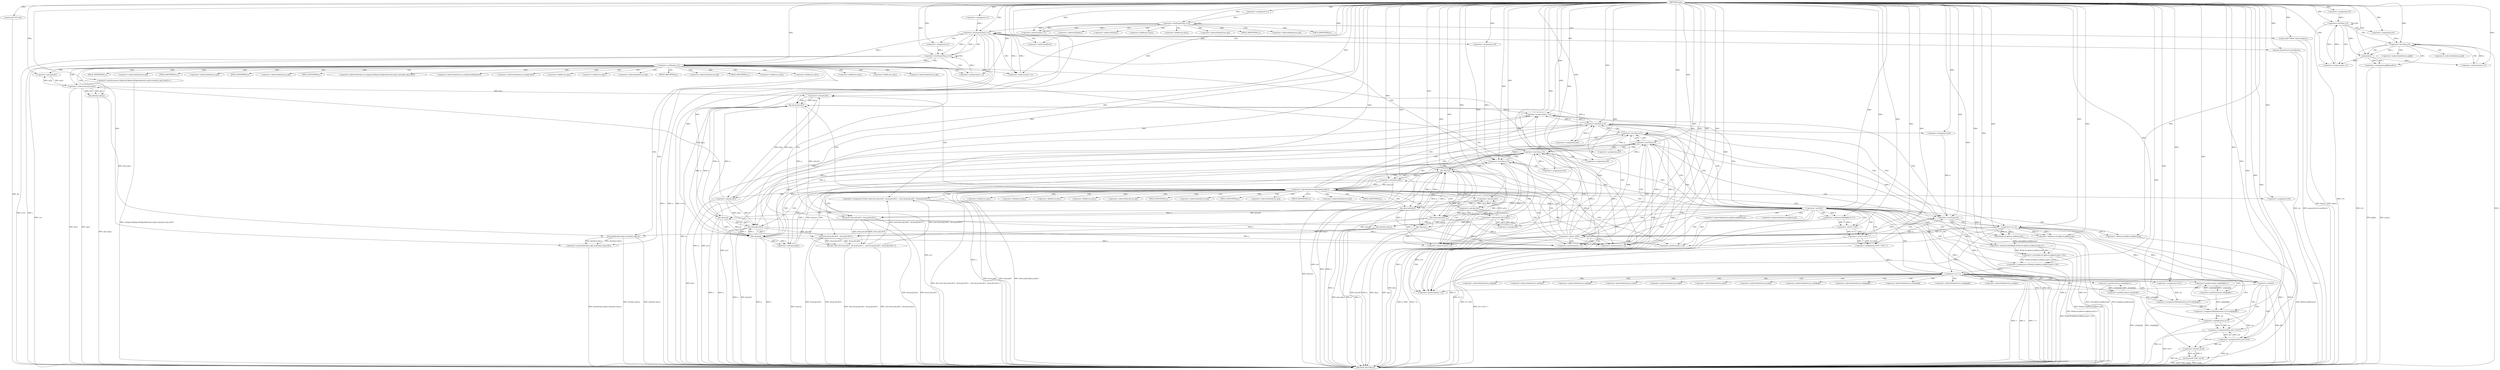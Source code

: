 digraph "main" {  
"1000165" [label = "(METHOD,main)" ]
"1000527" [label = "(METHOD_RETURN,int)" ]
"1000167" [label = "(scanf,scanf(\"%d\",&n))" ]
"1000522" [label = "(printf,printf(\"%lld\",ans/6))" ]
"1000173" [label = "(<operator>.assignment,i=0)" ]
"1000176" [label = "(<operator>.lessThan,i<4)" ]
"1000179" [label = "(<operator>.preIncrement,++i)" ]
"1000202" [label = "(<operator>.assignment,i=1)" ]
"1000205" [label = "(<operator>.lessEqualsThan,i<=n)" ]
"1000208" [label = "(<operator>.preIncrement,++i)" ]
"1000210" [label = "(scanf,scanf(\"%d%d\",&a[i].x,&a[i].y))" ]
"1000226" [label = "(<operator>.assignment,i=1)" ]
"1000229" [label = "(<operator>.lessEqualsThan,i<=n)" ]
"1000232" [label = "(<operator>.preIncrement,++i)" ]
"1000183" [label = "(<operator>.assignment,j=0)" ]
"1000186" [label = "(<operator>.lessThan,j<4)" ]
"1000189" [label = "(<operator>.preIncrement,++j)" ]
"1000191" [label = "(<operator>.assignment,g[i][j]=gcd(i,j))" ]
"1000235" [label = "(memset,memset(cnt,0,sizeof(cnt)))" ]
"1000524" [label = "(<operator>.division,ans/6)" ]
"1000242" [label = "(<operator>.assignment,j=1)" ]
"1000245" [label = "(<operator>.lessEqualsThan,j<=n)" ]
"1000248" [label = "(<operator>.preIncrement,++j)" ]
"1000302" [label = "(<operator>.assignment,x=0)" ]
"1000305" [label = "(<operator>.lessThan,x<4)" ]
"1000308" [label = "(<operator>.preIncrement,++x)" ]
"1000197" [label = "(gcd,gcd(i,j))" ]
"1000238" [label = "(<operator>.sizeOf,sizeof(cnt))" ]
"1000251" [label = "(<operator>.notEquals,i!=j)" ]
"1000254" [label = "(<operator>.postIncrement,cnt[a[j].x&3][a[j].y&3][gcd(abs(a[i].x-a[j].x),abs(a[i].y-a[j].y))&3]++)" ]
"1000312" [label = "(<operator>.assignment,y=0)" ]
"1000315" [label = "(<operator>.lessThan,y<4)" ]
"1000318" [label = "(<operator>.preIncrement,++y)" ]
"1000322" [label = "(<operator>.assignment,j=0)" ]
"1000325" [label = "(<operator>.lessThan,j<4)" ]
"1000328" [label = "(<operator>.preIncrement,++j)" ]
"1000332" [label = "(<operator>.assignment,p=0)" ]
"1000335" [label = "(<operator>.lessThan,p<4)" ]
"1000338" [label = "(<operator>.preIncrement,++p)" ]
"1000273" [label = "(<operator>.and,gcd(abs(a[i].x-a[j].x),abs(a[i].y-a[j].y))&3)" ]
"1000342" [label = "(<operator>.assignment,q=0)" ]
"1000345" [label = "(<operator>.lessThan,q<4)" ]
"1000348" [label = "(<operator>.preIncrement,++q)" ]
"1000266" [label = "(<operator>.and,a[j].y&3)" ]
"1000274" [label = "(gcd,gcd(abs(a[i].x-a[j].x),abs(a[i].y-a[j].y)))" ]
"1000352" [label = "(<operator>.assignment,k=0)" ]
"1000355" [label = "(<operator>.lessThan,k<4)" ]
"1000358" [label = "(<operator>.preIncrement,++k)" ]
"1000259" [label = "(<operator>.and,a[j].x&3)" ]
"1000275" [label = "(abs,abs(a[i].x-a[j].x))" ]
"1000287" [label = "(abs,abs(a[i].y-a[j].y))" ]
"1000382" [label = "(<operator>.assignment,S=dec( mul( dec(x,a[i].x&3) , dec(q,a[i].y&3) ) , mul( dec(p,a[i].x&3) , dec(y,a[i].y&3) ) ))" ]
"1000424" [label = "(<operator>.assignment,o=0)" ]
"1000432" [label = "(<operator>.assignment,o=(S>>1&1)^1)" ]
"1000442" [label = "(<operator>.assignment,u=Mod(j+k+g[dec(x,p)][dec(y,q)])>>1&1)" ]
"1000276" [label = "(<operator>.subtraction,a[i].x-a[j].x)" ]
"1000288" [label = "(<operator>.subtraction,a[i].y-a[j].y)" ]
"1000362" [label = "(<operator>.and,(j^k)&1)" ]
"1000369" [label = "(<operator>.logicalOr,(dec(x,p)&1)||(dec(y,q)&1))" ]
"1000428" [label = "(<operator>.and,S&1)" ]
"1000463" [label = "(<operator>.or,o^u)" ]
"1000384" [label = "(dec,dec( mul( dec(x,a[i].x&3) , dec(q,a[i].y&3) ) , mul( dec(p,a[i].x&3) , dec(y,a[i].y&3) ) ))" ]
"1000434" [label = "(<operator>.or,(S>>1&1)^1)" ]
"1000444" [label = "(<operator>.and,Mod(j+k+g[dec(x,p)][dec(y,q)])>>1&1)" ]
"1000468" [label = "(<operator>.assignment,res=1)" ]
"1000363" [label = "(<operator>.or,j^k)" ]
"1000370" [label = "(<operator>.and,dec(x,p)&1)" ]
"1000375" [label = "(<operator>.and,dec(y,q)&1)" ]
"1000385" [label = "(mul,mul( dec(x,a[i].x&3) , dec(q,a[i].y&3) ))" ]
"1000404" [label = "(mul,mul( dec(p,a[i].x&3) , dec(y,a[i].y&3) ))" ]
"1000435" [label = "(<operator>.and,S>>1&1)" ]
"1000445" [label = "(<operator>.arithmeticShiftRight,Mod(j+k+g[dec(x,p)][dec(y,q)])>>1)" ]
"1000472" [label = "(<operator>.assignmentMultiplication,res*=cnt[x][y][j]--)" ]
"1000482" [label = "(<operator>.assignmentMultiplication,res*=cnt[p][q][k]--)" ]
"1000493" [label = "(<operator>.and,j&1)" ]
"1000496" [label = "(<operator>.assignmentPlus,ans+=res*3)" ]
"1000506" [label = "(<operator>.postIncrement,cnt[x][y][j]++)" ]
"1000514" [label = "(<operator>.postIncrement,cnt[p][q][k]++)" ]
"1000371" [label = "(dec,dec(x,p))" ]
"1000376" [label = "(dec,dec(y,q))" ]
"1000386" [label = "(dec,dec(x,a[i].x&3))" ]
"1000395" [label = "(dec,dec(q,a[i].y&3))" ]
"1000405" [label = "(dec,dec(p,a[i].x&3))" ]
"1000414" [label = "(dec,dec(y,a[i].y&3))" ]
"1000436" [label = "(<operator>.arithmeticShiftRight,S>>1)" ]
"1000446" [label = "(Mod,Mod(j+k+g[dec(x,p)][dec(y,q)]))" ]
"1000502" [label = "(<operator>.assignmentPlus,ans+=res)" ]
"1000388" [label = "(<operator>.and,a[i].x&3)" ]
"1000397" [label = "(<operator>.and,a[i].y&3)" ]
"1000407" [label = "(<operator>.and,a[i].x&3)" ]
"1000416" [label = "(<operator>.and,a[i].y&3)" ]
"1000447" [label = "(<operator>.addition,j+k+g[dec(x,p)][dec(y,q)])" ]
"1000474" [label = "(<operator>.postDecrement,cnt[x][y][j]--)" ]
"1000484" [label = "(<operator>.postDecrement,cnt[p][q][k]--)" ]
"1000498" [label = "(<operator>.multiplication,res*3)" ]
"1000449" [label = "(<operator>.addition,k+g[dec(x,p)][dec(y,q)])" ]
"1000457" [label = "(dec,dec(y,q))" ]
"1000454" [label = "(dec,dec(x,p))" ]
"1000212" [label = "(<operator>.addressOf,&a[i].x)" ]
"1000218" [label = "(<operator>.addressOf,&a[i].y)" ]
"1000192" [label = "(<operator>.indirectIndexAccess,g[i][j])" ]
"1000213" [label = "(<operator>.fieldAccess,a[i].x)" ]
"1000219" [label = "(<operator>.fieldAccess,a[i].y)" ]
"1000193" [label = "(<operator>.indirectIndexAccess,g[i])" ]
"1000214" [label = "(<operator>.indirectIndexAccess,a[i])" ]
"1000217" [label = "(FIELD_IDENTIFIER,x,x)" ]
"1000220" [label = "(<operator>.indirectIndexAccess,a[i])" ]
"1000223" [label = "(FIELD_IDENTIFIER,y,y)" ]
"1000255" [label = "(<operator>.indirectIndexAccess,cnt[a[j].x&3][a[j].y&3][gcd(abs(a[i].x-a[j].x),abs(a[i].y-a[j].y))&3])" ]
"1000256" [label = "(<operator>.indirectIndexAccess,cnt[a[j].x&3][a[j].y&3])" ]
"1000257" [label = "(<operator>.indirectIndexAccess,cnt[a[j].x&3])" ]
"1000267" [label = "(<operator>.fieldAccess,a[j].y)" ]
"1000260" [label = "(<operator>.fieldAccess,a[j].x)" ]
"1000268" [label = "(<operator>.indirectIndexAccess,a[j])" ]
"1000271" [label = "(FIELD_IDENTIFIER,y,y)" ]
"1000261" [label = "(<operator>.indirectIndexAccess,a[j])" ]
"1000264" [label = "(FIELD_IDENTIFIER,x,x)" ]
"1000277" [label = "(<operator>.fieldAccess,a[i].x)" ]
"1000282" [label = "(<operator>.fieldAccess,a[j].x)" ]
"1000289" [label = "(<operator>.fieldAccess,a[i].y)" ]
"1000294" [label = "(<operator>.fieldAccess,a[j].y)" ]
"1000278" [label = "(<operator>.indirectIndexAccess,a[i])" ]
"1000281" [label = "(FIELD_IDENTIFIER,x,x)" ]
"1000283" [label = "(<operator>.indirectIndexAccess,a[j])" ]
"1000286" [label = "(FIELD_IDENTIFIER,x,x)" ]
"1000290" [label = "(<operator>.indirectIndexAccess,a[i])" ]
"1000293" [label = "(FIELD_IDENTIFIER,y,y)" ]
"1000295" [label = "(<operator>.indirectIndexAccess,a[j])" ]
"1000298" [label = "(FIELD_IDENTIFIER,y,y)" ]
"1000507" [label = "(<operator>.indirectIndexAccess,cnt[x][y][j])" ]
"1000515" [label = "(<operator>.indirectIndexAccess,cnt[p][q][k])" ]
"1000389" [label = "(<operator>.fieldAccess,a[i].x)" ]
"1000398" [label = "(<operator>.fieldAccess,a[i].y)" ]
"1000408" [label = "(<operator>.fieldAccess,a[i].x)" ]
"1000417" [label = "(<operator>.fieldAccess,a[i].y)" ]
"1000475" [label = "(<operator>.indirectIndexAccess,cnt[x][y][j])" ]
"1000485" [label = "(<operator>.indirectIndexAccess,cnt[p][q][k])" ]
"1000508" [label = "(<operator>.indirectIndexAccess,cnt[x][y])" ]
"1000516" [label = "(<operator>.indirectIndexAccess,cnt[p][q])" ]
"1000390" [label = "(<operator>.indirectIndexAccess,a[i])" ]
"1000393" [label = "(FIELD_IDENTIFIER,x,x)" ]
"1000399" [label = "(<operator>.indirectIndexAccess,a[i])" ]
"1000402" [label = "(FIELD_IDENTIFIER,y,y)" ]
"1000409" [label = "(<operator>.indirectIndexAccess,a[i])" ]
"1000412" [label = "(FIELD_IDENTIFIER,x,x)" ]
"1000418" [label = "(<operator>.indirectIndexAccess,a[i])" ]
"1000421" [label = "(FIELD_IDENTIFIER,y,y)" ]
"1000451" [label = "(<operator>.indirectIndexAccess,g[dec(x,p)][dec(y,q)])" ]
"1000476" [label = "(<operator>.indirectIndexAccess,cnt[x][y])" ]
"1000486" [label = "(<operator>.indirectIndexAccess,cnt[p][q])" ]
"1000509" [label = "(<operator>.indirectIndexAccess,cnt[x])" ]
"1000517" [label = "(<operator>.indirectIndexAccess,cnt[p])" ]
"1000452" [label = "(<operator>.indirectIndexAccess,g[dec(x,p)])" ]
"1000477" [label = "(<operator>.indirectIndexAccess,cnt[x])" ]
"1000487" [label = "(<operator>.indirectIndexAccess,cnt[p])" ]
  "1000167" -> "1000527"  [ label = "DDG: &n"] 
  "1000176" -> "1000527"  [ label = "DDG: i<4"] 
  "1000229" -> "1000527"  [ label = "DDG: i"] 
  "1000229" -> "1000527"  [ label = "DDG: n"] 
  "1000229" -> "1000527"  [ label = "DDG: i<=n"] 
  "1000524" -> "1000527"  [ label = "DDG: ans"] 
  "1000522" -> "1000527"  [ label = "DDG: ans/6"] 
  "1000522" -> "1000527"  [ label = "DDG: printf(\"%lld\",ans/6)"] 
  "1000235" -> "1000527"  [ label = "DDG: cnt"] 
  "1000235" -> "1000527"  [ label = "DDG: memset(cnt,0,sizeof(cnt))"] 
  "1000245" -> "1000527"  [ label = "DDG: j"] 
  "1000245" -> "1000527"  [ label = "DDG: j<=n"] 
  "1000305" -> "1000527"  [ label = "DDG: x"] 
  "1000305" -> "1000527"  [ label = "DDG: x<4"] 
  "1000315" -> "1000527"  [ label = "DDG: y"] 
  "1000315" -> "1000527"  [ label = "DDG: y<4"] 
  "1000325" -> "1000527"  [ label = "DDG: j"] 
  "1000325" -> "1000527"  [ label = "DDG: j<4"] 
  "1000335" -> "1000527"  [ label = "DDG: p"] 
  "1000335" -> "1000527"  [ label = "DDG: p<4"] 
  "1000345" -> "1000527"  [ label = "DDG: q"] 
  "1000345" -> "1000527"  [ label = "DDG: q<4"] 
  "1000355" -> "1000527"  [ label = "DDG: k"] 
  "1000355" -> "1000527"  [ label = "DDG: k<4"] 
  "1000363" -> "1000527"  [ label = "DDG: j"] 
  "1000363" -> "1000527"  [ label = "DDG: k"] 
  "1000362" -> "1000527"  [ label = "DDG: j^k"] 
  "1000362" -> "1000527"  [ label = "DDG: (j^k)&1"] 
  "1000371" -> "1000527"  [ label = "DDG: x"] 
  "1000371" -> "1000527"  [ label = "DDG: p"] 
  "1000370" -> "1000527"  [ label = "DDG: dec(x,p)"] 
  "1000369" -> "1000527"  [ label = "DDG: dec(x,p)&1"] 
  "1000376" -> "1000527"  [ label = "DDG: y"] 
  "1000376" -> "1000527"  [ label = "DDG: q"] 
  "1000375" -> "1000527"  [ label = "DDG: dec(y,q)"] 
  "1000369" -> "1000527"  [ label = "DDG: dec(y,q)&1"] 
  "1000369" -> "1000527"  [ label = "DDG: (dec(x,p)&1)||(dec(y,q)&1)"] 
  "1000386" -> "1000527"  [ label = "DDG: x"] 
  "1000385" -> "1000527"  [ label = "DDG: dec(x,a[i].x&3)"] 
  "1000395" -> "1000527"  [ label = "DDG: q"] 
  "1000385" -> "1000527"  [ label = "DDG: dec(q,a[i].y&3)"] 
  "1000384" -> "1000527"  [ label = "DDG: mul( dec(x,a[i].x&3) , dec(q,a[i].y&3) )"] 
  "1000405" -> "1000527"  [ label = "DDG: p"] 
  "1000407" -> "1000527"  [ label = "DDG: a[i].x"] 
  "1000405" -> "1000527"  [ label = "DDG: a[i].x&3"] 
  "1000404" -> "1000527"  [ label = "DDG: dec(p,a[i].x&3)"] 
  "1000414" -> "1000527"  [ label = "DDG: y"] 
  "1000416" -> "1000527"  [ label = "DDG: a[i].y"] 
  "1000414" -> "1000527"  [ label = "DDG: a[i].y&3"] 
  "1000404" -> "1000527"  [ label = "DDG: dec(y,a[i].y&3)"] 
  "1000384" -> "1000527"  [ label = "DDG: mul( dec(p,a[i].x&3) , dec(y,a[i].y&3) )"] 
  "1000382" -> "1000527"  [ label = "DDG: dec( mul( dec(x,a[i].x&3) , dec(q,a[i].y&3) ) , mul( dec(p,a[i].x&3) , dec(y,a[i].y&3) ) )"] 
  "1000424" -> "1000527"  [ label = "DDG: o"] 
  "1000428" -> "1000527"  [ label = "DDG: S"] 
  "1000428" -> "1000527"  [ label = "DDG: S&1"] 
  "1000436" -> "1000527"  [ label = "DDG: S"] 
  "1000435" -> "1000527"  [ label = "DDG: S>>1"] 
  "1000434" -> "1000527"  [ label = "DDG: S>>1&1"] 
  "1000432" -> "1000527"  [ label = "DDG: (S>>1&1)^1"] 
  "1000454" -> "1000527"  [ label = "DDG: x"] 
  "1000454" -> "1000527"  [ label = "DDG: p"] 
  "1000457" -> "1000527"  [ label = "DDG: y"] 
  "1000457" -> "1000527"  [ label = "DDG: q"] 
  "1000449" -> "1000527"  [ label = "DDG: g[dec(x,p)][dec(y,q)]"] 
  "1000447" -> "1000527"  [ label = "DDG: k+g[dec(x,p)][dec(y,q)]"] 
  "1000446" -> "1000527"  [ label = "DDG: j+k+g[dec(x,p)][dec(y,q)]"] 
  "1000445" -> "1000527"  [ label = "DDG: Mod(j+k+g[dec(x,p)][dec(y,q)])"] 
  "1000444" -> "1000527"  [ label = "DDG: Mod(j+k+g[dec(x,p)][dec(y,q)])>>1"] 
  "1000442" -> "1000527"  [ label = "DDG: Mod(j+k+g[dec(x,p)][dec(y,q)])>>1&1"] 
  "1000463" -> "1000527"  [ label = "DDG: o"] 
  "1000463" -> "1000527"  [ label = "DDG: u"] 
  "1000463" -> "1000527"  [ label = "DDG: o^u"] 
  "1000493" -> "1000527"  [ label = "DDG: j&1"] 
  "1000502" -> "1000527"  [ label = "DDG: res"] 
  "1000498" -> "1000527"  [ label = "DDG: res"] 
  "1000496" -> "1000527"  [ label = "DDG: res*3"] 
  "1000506" -> "1000527"  [ label = "DDG: cnt[x][y][j]"] 
  "1000514" -> "1000527"  [ label = "DDG: cnt[p][q][k]"] 
  "1000251" -> "1000527"  [ label = "DDG: i!=j"] 
  "1000276" -> "1000527"  [ label = "DDG: a[i].x"] 
  "1000276" -> "1000527"  [ label = "DDG: a[j].x"] 
  "1000275" -> "1000527"  [ label = "DDG: a[i].x-a[j].x"] 
  "1000274" -> "1000527"  [ label = "DDG: abs(a[i].x-a[j].x)"] 
  "1000288" -> "1000527"  [ label = "DDG: a[i].y"] 
  "1000288" -> "1000527"  [ label = "DDG: a[j].y"] 
  "1000287" -> "1000527"  [ label = "DDG: a[i].y-a[j].y"] 
  "1000274" -> "1000527"  [ label = "DDG: abs(a[i].y-a[j].y)"] 
  "1000273" -> "1000527"  [ label = "DDG: gcd(abs(a[i].x-a[j].x),abs(a[i].y-a[j].y))"] 
  "1000254" -> "1000527"  [ label = "DDG: cnt[a[j].x&3][a[j].y&3][gcd(abs(a[i].x-a[j].x),abs(a[i].y-a[j].y))&3]"] 
  "1000210" -> "1000527"  [ label = "DDG: &a[i].x"] 
  "1000210" -> "1000527"  [ label = "DDG: &a[i].y"] 
  "1000186" -> "1000527"  [ label = "DDG: j"] 
  "1000186" -> "1000527"  [ label = "DDG: j<4"] 
  "1000191" -> "1000527"  [ label = "DDG: g[i][j]"] 
  "1000191" -> "1000527"  [ label = "DDG: gcd(i,j)"] 
  "1000165" -> "1000167"  [ label = "DDG: "] 
  "1000165" -> "1000173"  [ label = "DDG: "] 
  "1000165" -> "1000202"  [ label = "DDG: "] 
  "1000165" -> "1000210"  [ label = "DDG: "] 
  "1000165" -> "1000226"  [ label = "DDG: "] 
  "1000165" -> "1000522"  [ label = "DDG: "] 
  "1000524" -> "1000522"  [ label = "DDG: 6"] 
  "1000524" -> "1000522"  [ label = "DDG: ans"] 
  "1000173" -> "1000176"  [ label = "DDG: i"] 
  "1000179" -> "1000176"  [ label = "DDG: i"] 
  "1000165" -> "1000176"  [ label = "DDG: "] 
  "1000176" -> "1000179"  [ label = "DDG: i"] 
  "1000197" -> "1000179"  [ label = "DDG: i"] 
  "1000165" -> "1000179"  [ label = "DDG: "] 
  "1000165" -> "1000183"  [ label = "DDG: "] 
  "1000197" -> "1000191"  [ label = "DDG: j"] 
  "1000197" -> "1000191"  [ label = "DDG: i"] 
  "1000202" -> "1000205"  [ label = "DDG: i"] 
  "1000208" -> "1000205"  [ label = "DDG: i"] 
  "1000165" -> "1000205"  [ label = "DDG: "] 
  "1000205" -> "1000208"  [ label = "DDG: i"] 
  "1000165" -> "1000208"  [ label = "DDG: "] 
  "1000226" -> "1000229"  [ label = "DDG: i"] 
  "1000232" -> "1000229"  [ label = "DDG: i"] 
  "1000165" -> "1000229"  [ label = "DDG: "] 
  "1000205" -> "1000229"  [ label = "DDG: n"] 
  "1000245" -> "1000229"  [ label = "DDG: n"] 
  "1000229" -> "1000232"  [ label = "DDG: i"] 
  "1000251" -> "1000232"  [ label = "DDG: i"] 
  "1000165" -> "1000232"  [ label = "DDG: "] 
  "1000502" -> "1000524"  [ label = "DDG: ans"] 
  "1000496" -> "1000524"  [ label = "DDG: ans"] 
  "1000165" -> "1000524"  [ label = "DDG: "] 
  "1000183" -> "1000186"  [ label = "DDG: j"] 
  "1000189" -> "1000186"  [ label = "DDG: j"] 
  "1000165" -> "1000186"  [ label = "DDG: "] 
  "1000197" -> "1000189"  [ label = "DDG: j"] 
  "1000165" -> "1000189"  [ label = "DDG: "] 
  "1000165" -> "1000235"  [ label = "DDG: "] 
  "1000165" -> "1000242"  [ label = "DDG: "] 
  "1000165" -> "1000302"  [ label = "DDG: "] 
  "1000176" -> "1000197"  [ label = "DDG: i"] 
  "1000165" -> "1000197"  [ label = "DDG: "] 
  "1000186" -> "1000197"  [ label = "DDG: j"] 
  "1000165" -> "1000238"  [ label = "DDG: "] 
  "1000242" -> "1000245"  [ label = "DDG: j"] 
  "1000248" -> "1000245"  [ label = "DDG: j"] 
  "1000165" -> "1000245"  [ label = "DDG: "] 
  "1000229" -> "1000245"  [ label = "DDG: n"] 
  "1000251" -> "1000248"  [ label = "DDG: j"] 
  "1000165" -> "1000248"  [ label = "DDG: "] 
  "1000302" -> "1000305"  [ label = "DDG: x"] 
  "1000308" -> "1000305"  [ label = "DDG: x"] 
  "1000165" -> "1000305"  [ label = "DDG: "] 
  "1000305" -> "1000308"  [ label = "DDG: x"] 
  "1000371" -> "1000308"  [ label = "DDG: x"] 
  "1000386" -> "1000308"  [ label = "DDG: x"] 
  "1000454" -> "1000308"  [ label = "DDG: x"] 
  "1000165" -> "1000308"  [ label = "DDG: "] 
  "1000165" -> "1000312"  [ label = "DDG: "] 
  "1000229" -> "1000251"  [ label = "DDG: i"] 
  "1000165" -> "1000251"  [ label = "DDG: "] 
  "1000245" -> "1000251"  [ label = "DDG: j"] 
  "1000312" -> "1000315"  [ label = "DDG: y"] 
  "1000318" -> "1000315"  [ label = "DDG: y"] 
  "1000165" -> "1000315"  [ label = "DDG: "] 
  "1000315" -> "1000318"  [ label = "DDG: y"] 
  "1000376" -> "1000318"  [ label = "DDG: y"] 
  "1000414" -> "1000318"  [ label = "DDG: y"] 
  "1000457" -> "1000318"  [ label = "DDG: y"] 
  "1000165" -> "1000318"  [ label = "DDG: "] 
  "1000165" -> "1000322"  [ label = "DDG: "] 
  "1000322" -> "1000325"  [ label = "DDG: j"] 
  "1000328" -> "1000325"  [ label = "DDG: j"] 
  "1000165" -> "1000325"  [ label = "DDG: "] 
  "1000325" -> "1000328"  [ label = "DDG: j"] 
  "1000363" -> "1000328"  [ label = "DDG: j"] 
  "1000493" -> "1000328"  [ label = "DDG: j"] 
  "1000165" -> "1000328"  [ label = "DDG: "] 
  "1000165" -> "1000332"  [ label = "DDG: "] 
  "1000274" -> "1000273"  [ label = "DDG: abs(a[i].y-a[j].y)"] 
  "1000274" -> "1000273"  [ label = "DDG: abs(a[i].x-a[j].x)"] 
  "1000165" -> "1000273"  [ label = "DDG: "] 
  "1000332" -> "1000335"  [ label = "DDG: p"] 
  "1000338" -> "1000335"  [ label = "DDG: p"] 
  "1000165" -> "1000335"  [ label = "DDG: "] 
  "1000335" -> "1000338"  [ label = "DDG: p"] 
  "1000371" -> "1000338"  [ label = "DDG: p"] 
  "1000405" -> "1000338"  [ label = "DDG: p"] 
  "1000454" -> "1000338"  [ label = "DDG: p"] 
  "1000165" -> "1000338"  [ label = "DDG: "] 
  "1000165" -> "1000342"  [ label = "DDG: "] 
  "1000288" -> "1000266"  [ label = "DDG: a[j].y"] 
  "1000165" -> "1000266"  [ label = "DDG: "] 
  "1000275" -> "1000274"  [ label = "DDG: a[i].x-a[j].x"] 
  "1000287" -> "1000274"  [ label = "DDG: a[i].y-a[j].y"] 
  "1000342" -> "1000345"  [ label = "DDG: q"] 
  "1000348" -> "1000345"  [ label = "DDG: q"] 
  "1000165" -> "1000345"  [ label = "DDG: "] 
  "1000345" -> "1000348"  [ label = "DDG: q"] 
  "1000376" -> "1000348"  [ label = "DDG: q"] 
  "1000395" -> "1000348"  [ label = "DDG: q"] 
  "1000457" -> "1000348"  [ label = "DDG: q"] 
  "1000165" -> "1000348"  [ label = "DDG: "] 
  "1000165" -> "1000352"  [ label = "DDG: "] 
  "1000276" -> "1000259"  [ label = "DDG: a[j].x"] 
  "1000165" -> "1000259"  [ label = "DDG: "] 
  "1000276" -> "1000275"  [ label = "DDG: a[j].x"] 
  "1000276" -> "1000275"  [ label = "DDG: a[i].x"] 
  "1000288" -> "1000287"  [ label = "DDG: a[j].y"] 
  "1000288" -> "1000287"  [ label = "DDG: a[i].y"] 
  "1000352" -> "1000355"  [ label = "DDG: k"] 
  "1000358" -> "1000355"  [ label = "DDG: k"] 
  "1000165" -> "1000355"  [ label = "DDG: "] 
  "1000363" -> "1000358"  [ label = "DDG: k"] 
  "1000165" -> "1000358"  [ label = "DDG: "] 
  "1000384" -> "1000382"  [ label = "DDG: mul( dec(p,a[i].x&3) , dec(y,a[i].y&3) )"] 
  "1000384" -> "1000382"  [ label = "DDG: mul( dec(x,a[i].x&3) , dec(q,a[i].y&3) )"] 
  "1000165" -> "1000424"  [ label = "DDG: "] 
  "1000434" -> "1000432"  [ label = "DDG: S>>1&1"] 
  "1000434" -> "1000432"  [ label = "DDG: 1"] 
  "1000444" -> "1000442"  [ label = "DDG: Mod(j+k+g[dec(x,p)][dec(y,q)])>>1"] 
  "1000444" -> "1000442"  [ label = "DDG: 1"] 
  "1000407" -> "1000276"  [ label = "DDG: a[i].x"] 
  "1000259" -> "1000276"  [ label = "DDG: a[j].x"] 
  "1000416" -> "1000288"  [ label = "DDG: a[i].y"] 
  "1000266" -> "1000288"  [ label = "DDG: a[j].y"] 
  "1000165" -> "1000382"  [ label = "DDG: "] 
  "1000165" -> "1000432"  [ label = "DDG: "] 
  "1000165" -> "1000442"  [ label = "DDG: "] 
  "1000363" -> "1000362"  [ label = "DDG: j"] 
  "1000363" -> "1000362"  [ label = "DDG: k"] 
  "1000165" -> "1000362"  [ label = "DDG: "] 
  "1000370" -> "1000369"  [ label = "DDG: dec(x,p)"] 
  "1000370" -> "1000369"  [ label = "DDG: 1"] 
  "1000375" -> "1000369"  [ label = "DDG: 1"] 
  "1000375" -> "1000369"  [ label = "DDG: dec(y,q)"] 
  "1000385" -> "1000384"  [ label = "DDG: dec(q,a[i].y&3)"] 
  "1000385" -> "1000384"  [ label = "DDG: dec(x,a[i].x&3)"] 
  "1000404" -> "1000384"  [ label = "DDG: dec(p,a[i].x&3)"] 
  "1000404" -> "1000384"  [ label = "DDG: dec(y,a[i].y&3)"] 
  "1000382" -> "1000428"  [ label = "DDG: S"] 
  "1000165" -> "1000428"  [ label = "DDG: "] 
  "1000435" -> "1000434"  [ label = "DDG: 1"] 
  "1000435" -> "1000434"  [ label = "DDG: S>>1"] 
  "1000165" -> "1000434"  [ label = "DDG: "] 
  "1000445" -> "1000444"  [ label = "DDG: Mod(j+k+g[dec(x,p)][dec(y,q)])"] 
  "1000445" -> "1000444"  [ label = "DDG: 1"] 
  "1000165" -> "1000444"  [ label = "DDG: "] 
  "1000432" -> "1000463"  [ label = "DDG: o"] 
  "1000165" -> "1000463"  [ label = "DDG: "] 
  "1000442" -> "1000463"  [ label = "DDG: u"] 
  "1000165" -> "1000468"  [ label = "DDG: "] 
  "1000325" -> "1000363"  [ label = "DDG: j"] 
  "1000493" -> "1000363"  [ label = "DDG: j"] 
  "1000165" -> "1000363"  [ label = "DDG: "] 
  "1000355" -> "1000363"  [ label = "DDG: k"] 
  "1000371" -> "1000370"  [ label = "DDG: x"] 
  "1000371" -> "1000370"  [ label = "DDG: p"] 
  "1000165" -> "1000370"  [ label = "DDG: "] 
  "1000376" -> "1000375"  [ label = "DDG: y"] 
  "1000376" -> "1000375"  [ label = "DDG: q"] 
  "1000165" -> "1000375"  [ label = "DDG: "] 
  "1000386" -> "1000385"  [ label = "DDG: x"] 
  "1000386" -> "1000385"  [ label = "DDG: a[i].x&3"] 
  "1000395" -> "1000385"  [ label = "DDG: a[i].y&3"] 
  "1000395" -> "1000385"  [ label = "DDG: q"] 
  "1000405" -> "1000404"  [ label = "DDG: a[i].x&3"] 
  "1000405" -> "1000404"  [ label = "DDG: p"] 
  "1000414" -> "1000404"  [ label = "DDG: y"] 
  "1000414" -> "1000404"  [ label = "DDG: a[i].y&3"] 
  "1000436" -> "1000435"  [ label = "DDG: 1"] 
  "1000436" -> "1000435"  [ label = "DDG: S"] 
  "1000165" -> "1000435"  [ label = "DDG: "] 
  "1000446" -> "1000445"  [ label = "DDG: j+k+g[dec(x,p)][dec(y,q)]"] 
  "1000165" -> "1000445"  [ label = "DDG: "] 
  "1000498" -> "1000496"  [ label = "DDG: res"] 
  "1000498" -> "1000496"  [ label = "DDG: 3"] 
  "1000305" -> "1000371"  [ label = "DDG: x"] 
  "1000386" -> "1000371"  [ label = "DDG: x"] 
  "1000454" -> "1000371"  [ label = "DDG: x"] 
  "1000165" -> "1000371"  [ label = "DDG: "] 
  "1000335" -> "1000371"  [ label = "DDG: p"] 
  "1000405" -> "1000371"  [ label = "DDG: p"] 
  "1000454" -> "1000371"  [ label = "DDG: p"] 
  "1000315" -> "1000376"  [ label = "DDG: y"] 
  "1000414" -> "1000376"  [ label = "DDG: y"] 
  "1000457" -> "1000376"  [ label = "DDG: y"] 
  "1000165" -> "1000376"  [ label = "DDG: "] 
  "1000345" -> "1000376"  [ label = "DDG: q"] 
  "1000395" -> "1000376"  [ label = "DDG: q"] 
  "1000457" -> "1000376"  [ label = "DDG: q"] 
  "1000371" -> "1000386"  [ label = "DDG: x"] 
  "1000165" -> "1000386"  [ label = "DDG: "] 
  "1000388" -> "1000386"  [ label = "DDG: 3"] 
  "1000388" -> "1000386"  [ label = "DDG: a[i].x"] 
  "1000345" -> "1000395"  [ label = "DDG: q"] 
  "1000376" -> "1000395"  [ label = "DDG: q"] 
  "1000457" -> "1000395"  [ label = "DDG: q"] 
  "1000165" -> "1000395"  [ label = "DDG: "] 
  "1000397" -> "1000395"  [ label = "DDG: 3"] 
  "1000397" -> "1000395"  [ label = "DDG: a[i].y"] 
  "1000371" -> "1000405"  [ label = "DDG: p"] 
  "1000165" -> "1000405"  [ label = "DDG: "] 
  "1000407" -> "1000405"  [ label = "DDG: a[i].x"] 
  "1000407" -> "1000405"  [ label = "DDG: 3"] 
  "1000315" -> "1000414"  [ label = "DDG: y"] 
  "1000376" -> "1000414"  [ label = "DDG: y"] 
  "1000457" -> "1000414"  [ label = "DDG: y"] 
  "1000165" -> "1000414"  [ label = "DDG: "] 
  "1000416" -> "1000414"  [ label = "DDG: a[i].y"] 
  "1000416" -> "1000414"  [ label = "DDG: 3"] 
  "1000428" -> "1000436"  [ label = "DDG: S"] 
  "1000165" -> "1000436"  [ label = "DDG: "] 
  "1000363" -> "1000446"  [ label = "DDG: k"] 
  "1000165" -> "1000446"  [ label = "DDG: "] 
  "1000363" -> "1000446"  [ label = "DDG: j"] 
  "1000468" -> "1000472"  [ label = "DDG: res"] 
  "1000165" -> "1000472"  [ label = "DDG: "] 
  "1000474" -> "1000472"  [ label = "DDG: cnt[x][y][j]"] 
  "1000472" -> "1000482"  [ label = "DDG: res"] 
  "1000165" -> "1000482"  [ label = "DDG: "] 
  "1000484" -> "1000482"  [ label = "DDG: cnt[p][q][k]"] 
  "1000165" -> "1000493"  [ label = "DDG: "] 
  "1000363" -> "1000493"  [ label = "DDG: j"] 
  "1000502" -> "1000496"  [ label = "DDG: ans"] 
  "1000165" -> "1000496"  [ label = "DDG: "] 
  "1000482" -> "1000502"  [ label = "DDG: res"] 
  "1000165" -> "1000502"  [ label = "DDG: "] 
  "1000474" -> "1000506"  [ label = "DDG: cnt[x][y][j]"] 
  "1000484" -> "1000514"  [ label = "DDG: cnt[p][q][k]"] 
  "1000407" -> "1000388"  [ label = "DDG: a[i].x"] 
  "1000276" -> "1000388"  [ label = "DDG: a[i].x"] 
  "1000165" -> "1000388"  [ label = "DDG: "] 
  "1000416" -> "1000397"  [ label = "DDG: a[i].y"] 
  "1000288" -> "1000397"  [ label = "DDG: a[i].y"] 
  "1000165" -> "1000397"  [ label = "DDG: "] 
  "1000388" -> "1000407"  [ label = "DDG: a[i].x"] 
  "1000165" -> "1000407"  [ label = "DDG: "] 
  "1000397" -> "1000416"  [ label = "DDG: a[i].y"] 
  "1000165" -> "1000416"  [ label = "DDG: "] 
  "1000363" -> "1000447"  [ label = "DDG: j"] 
  "1000165" -> "1000447"  [ label = "DDG: "] 
  "1000363" -> "1000447"  [ label = "DDG: k"] 
  "1000506" -> "1000474"  [ label = "DDG: cnt[x][y][j]"] 
  "1000514" -> "1000484"  [ label = "DDG: cnt[p][q][k]"] 
  "1000482" -> "1000498"  [ label = "DDG: res"] 
  "1000165" -> "1000498"  [ label = "DDG: "] 
  "1000496" -> "1000502"  [ label = "DDG: ans"] 
  "1000363" -> "1000449"  [ label = "DDG: k"] 
  "1000165" -> "1000449"  [ label = "DDG: "] 
  "1000414" -> "1000457"  [ label = "DDG: y"] 
  "1000165" -> "1000457"  [ label = "DDG: "] 
  "1000395" -> "1000457"  [ label = "DDG: q"] 
  "1000386" -> "1000454"  [ label = "DDG: x"] 
  "1000165" -> "1000454"  [ label = "DDG: "] 
  "1000405" -> "1000454"  [ label = "DDG: p"] 
  "1000176" -> "1000176"  [ label = "CDG: "] 
  "1000176" -> "1000183"  [ label = "CDG: "] 
  "1000176" -> "1000179"  [ label = "CDG: "] 
  "1000176" -> "1000186"  [ label = "CDG: "] 
  "1000205" -> "1000208"  [ label = "CDG: "] 
  "1000205" -> "1000210"  [ label = "CDG: "] 
  "1000205" -> "1000220"  [ label = "CDG: "] 
  "1000205" -> "1000214"  [ label = "CDG: "] 
  "1000205" -> "1000212"  [ label = "CDG: "] 
  "1000205" -> "1000205"  [ label = "CDG: "] 
  "1000205" -> "1000219"  [ label = "CDG: "] 
  "1000205" -> "1000217"  [ label = "CDG: "] 
  "1000205" -> "1000213"  [ label = "CDG: "] 
  "1000205" -> "1000218"  [ label = "CDG: "] 
  "1000205" -> "1000223"  [ label = "CDG: "] 
  "1000229" -> "1000302"  [ label = "CDG: "] 
  "1000229" -> "1000242"  [ label = "CDG: "] 
  "1000229" -> "1000235"  [ label = "CDG: "] 
  "1000229" -> "1000305"  [ label = "CDG: "] 
  "1000229" -> "1000238"  [ label = "CDG: "] 
  "1000229" -> "1000245"  [ label = "CDG: "] 
  "1000229" -> "1000232"  [ label = "CDG: "] 
  "1000229" -> "1000229"  [ label = "CDG: "] 
  "1000186" -> "1000192"  [ label = "CDG: "] 
  "1000186" -> "1000189"  [ label = "CDG: "] 
  "1000186" -> "1000193"  [ label = "CDG: "] 
  "1000186" -> "1000191"  [ label = "CDG: "] 
  "1000186" -> "1000197"  [ label = "CDG: "] 
  "1000186" -> "1000186"  [ label = "CDG: "] 
  "1000245" -> "1000248"  [ label = "CDG: "] 
  "1000245" -> "1000251"  [ label = "CDG: "] 
  "1000245" -> "1000245"  [ label = "CDG: "] 
  "1000305" -> "1000315"  [ label = "CDG: "] 
  "1000305" -> "1000312"  [ label = "CDG: "] 
  "1000251" -> "1000294"  [ label = "CDG: "] 
  "1000251" -> "1000268"  [ label = "CDG: "] 
  "1000251" -> "1000276"  [ label = "CDG: "] 
  "1000251" -> "1000260"  [ label = "CDG: "] 
  "1000251" -> "1000298"  [ label = "CDG: "] 
  "1000251" -> "1000274"  [ label = "CDG: "] 
  "1000251" -> "1000281"  [ label = "CDG: "] 
  "1000251" -> "1000282"  [ label = "CDG: "] 
  "1000251" -> "1000254"  [ label = "CDG: "] 
  "1000251" -> "1000288"  [ label = "CDG: "] 
  "1000251" -> "1000286"  [ label = "CDG: "] 
  "1000251" -> "1000271"  [ label = "CDG: "] 
  "1000251" -> "1000267"  [ label = "CDG: "] 
  "1000251" -> "1000257"  [ label = "CDG: "] 
  "1000251" -> "1000287"  [ label = "CDG: "] 
  "1000251" -> "1000256"  [ label = "CDG: "] 
  "1000251" -> "1000293"  [ label = "CDG: "] 
  "1000251" -> "1000255"  [ label = "CDG: "] 
  "1000251" -> "1000277"  [ label = "CDG: "] 
  "1000251" -> "1000259"  [ label = "CDG: "] 
  "1000251" -> "1000261"  [ label = "CDG: "] 
  "1000251" -> "1000289"  [ label = "CDG: "] 
  "1000251" -> "1000273"  [ label = "CDG: "] 
  "1000251" -> "1000295"  [ label = "CDG: "] 
  "1000251" -> "1000290"  [ label = "CDG: "] 
  "1000251" -> "1000266"  [ label = "CDG: "] 
  "1000251" -> "1000283"  [ label = "CDG: "] 
  "1000251" -> "1000278"  [ label = "CDG: "] 
  "1000251" -> "1000264"  [ label = "CDG: "] 
  "1000251" -> "1000275"  [ label = "CDG: "] 
  "1000315" -> "1000308"  [ label = "CDG: "] 
  "1000315" -> "1000325"  [ label = "CDG: "] 
  "1000315" -> "1000305"  [ label = "CDG: "] 
  "1000315" -> "1000322"  [ label = "CDG: "] 
  "1000325" -> "1000332"  [ label = "CDG: "] 
  "1000325" -> "1000315"  [ label = "CDG: "] 
  "1000325" -> "1000335"  [ label = "CDG: "] 
  "1000325" -> "1000318"  [ label = "CDG: "] 
  "1000335" -> "1000325"  [ label = "CDG: "] 
  "1000335" -> "1000345"  [ label = "CDG: "] 
  "1000335" -> "1000342"  [ label = "CDG: "] 
  "1000335" -> "1000328"  [ label = "CDG: "] 
  "1000345" -> "1000355"  [ label = "CDG: "] 
  "1000345" -> "1000335"  [ label = "CDG: "] 
  "1000345" -> "1000338"  [ label = "CDG: "] 
  "1000345" -> "1000352"  [ label = "CDG: "] 
  "1000355" -> "1000362"  [ label = "CDG: "] 
  "1000355" -> "1000348"  [ label = "CDG: "] 
  "1000355" -> "1000345"  [ label = "CDG: "] 
  "1000355" -> "1000363"  [ label = "CDG: "] 
  "1000362" -> "1000370"  [ label = "CDG: "] 
  "1000362" -> "1000369"  [ label = "CDG: "] 
  "1000362" -> "1000371"  [ label = "CDG: "] 
  "1000362" -> "1000315"  [ label = "CDG: "] 
  "1000362" -> "1000355"  [ label = "CDG: "] 
  "1000362" -> "1000308"  [ label = "CDG: "] 
  "1000362" -> "1000348"  [ label = "CDG: "] 
  "1000362" -> "1000335"  [ label = "CDG: "] 
  "1000362" -> "1000325"  [ label = "CDG: "] 
  "1000362" -> "1000305"  [ label = "CDG: "] 
  "1000362" -> "1000345"  [ label = "CDG: "] 
  "1000362" -> "1000338"  [ label = "CDG: "] 
  "1000362" -> "1000318"  [ label = "CDG: "] 
  "1000362" -> "1000328"  [ label = "CDG: "] 
  "1000362" -> "1000358"  [ label = "CDG: "] 
  "1000369" -> "1000389"  [ label = "CDG: "] 
  "1000369" -> "1000404"  [ label = "CDG: "] 
  "1000369" -> "1000398"  [ label = "CDG: "] 
  "1000369" -> "1000382"  [ label = "CDG: "] 
  "1000369" -> "1000412"  [ label = "CDG: "] 
  "1000369" -> "1000408"  [ label = "CDG: "] 
  "1000369" -> "1000402"  [ label = "CDG: "] 
  "1000369" -> "1000428"  [ label = "CDG: "] 
  "1000369" -> "1000414"  [ label = "CDG: "] 
  "1000369" -> "1000418"  [ label = "CDG: "] 
  "1000369" -> "1000399"  [ label = "CDG: "] 
  "1000369" -> "1000393"  [ label = "CDG: "] 
  "1000369" -> "1000409"  [ label = "CDG: "] 
  "1000369" -> "1000385"  [ label = "CDG: "] 
  "1000369" -> "1000388"  [ label = "CDG: "] 
  "1000369" -> "1000407"  [ label = "CDG: "] 
  "1000369" -> "1000405"  [ label = "CDG: "] 
  "1000369" -> "1000424"  [ label = "CDG: "] 
  "1000369" -> "1000386"  [ label = "CDG: "] 
  "1000369" -> "1000397"  [ label = "CDG: "] 
  "1000369" -> "1000417"  [ label = "CDG: "] 
  "1000369" -> "1000384"  [ label = "CDG: "] 
  "1000369" -> "1000390"  [ label = "CDG: "] 
  "1000369" -> "1000421"  [ label = "CDG: "] 
  "1000369" -> "1000395"  [ label = "CDG: "] 
  "1000369" -> "1000416"  [ label = "CDG: "] 
  "1000369" -> "1000315"  [ label = "CDG: "] 
  "1000369" -> "1000355"  [ label = "CDG: "] 
  "1000369" -> "1000308"  [ label = "CDG: "] 
  "1000369" -> "1000348"  [ label = "CDG: "] 
  "1000369" -> "1000335"  [ label = "CDG: "] 
  "1000369" -> "1000325"  [ label = "CDG: "] 
  "1000369" -> "1000305"  [ label = "CDG: "] 
  "1000369" -> "1000345"  [ label = "CDG: "] 
  "1000369" -> "1000338"  [ label = "CDG: "] 
  "1000369" -> "1000318"  [ label = "CDG: "] 
  "1000369" -> "1000328"  [ label = "CDG: "] 
  "1000369" -> "1000358"  [ label = "CDG: "] 
  "1000428" -> "1000432"  [ label = "CDG: "] 
  "1000428" -> "1000457"  [ label = "CDG: "] 
  "1000428" -> "1000446"  [ label = "CDG: "] 
  "1000428" -> "1000435"  [ label = "CDG: "] 
  "1000428" -> "1000355"  [ label = "CDG: "] 
  "1000428" -> "1000442"  [ label = "CDG: "] 
  "1000428" -> "1000436"  [ label = "CDG: "] 
  "1000428" -> "1000444"  [ label = "CDG: "] 
  "1000428" -> "1000445"  [ label = "CDG: "] 
  "1000428" -> "1000447"  [ label = "CDG: "] 
  "1000428" -> "1000451"  [ label = "CDG: "] 
  "1000428" -> "1000454"  [ label = "CDG: "] 
  "1000428" -> "1000449"  [ label = "CDG: "] 
  "1000428" -> "1000463"  [ label = "CDG: "] 
  "1000428" -> "1000452"  [ label = "CDG: "] 
  "1000428" -> "1000358"  [ label = "CDG: "] 
  "1000428" -> "1000434"  [ label = "CDG: "] 
  "1000428" -> "1000315"  [ label = "CDG: "] 
  "1000428" -> "1000308"  [ label = "CDG: "] 
  "1000428" -> "1000348"  [ label = "CDG: "] 
  "1000428" -> "1000335"  [ label = "CDG: "] 
  "1000428" -> "1000325"  [ label = "CDG: "] 
  "1000428" -> "1000305"  [ label = "CDG: "] 
  "1000428" -> "1000345"  [ label = "CDG: "] 
  "1000428" -> "1000338"  [ label = "CDG: "] 
  "1000428" -> "1000318"  [ label = "CDG: "] 
  "1000428" -> "1000328"  [ label = "CDG: "] 
  "1000463" -> "1000486"  [ label = "CDG: "] 
  "1000463" -> "1000514"  [ label = "CDG: "] 
  "1000463" -> "1000476"  [ label = "CDG: "] 
  "1000463" -> "1000474"  [ label = "CDG: "] 
  "1000463" -> "1000482"  [ label = "CDG: "] 
  "1000463" -> "1000487"  [ label = "CDG: "] 
  "1000463" -> "1000507"  [ label = "CDG: "] 
  "1000463" -> "1000468"  [ label = "CDG: "] 
  "1000463" -> "1000475"  [ label = "CDG: "] 
  "1000463" -> "1000477"  [ label = "CDG: "] 
  "1000463" -> "1000506"  [ label = "CDG: "] 
  "1000463" -> "1000517"  [ label = "CDG: "] 
  "1000463" -> "1000472"  [ label = "CDG: "] 
  "1000463" -> "1000508"  [ label = "CDG: "] 
  "1000463" -> "1000485"  [ label = "CDG: "] 
  "1000463" -> "1000516"  [ label = "CDG: "] 
  "1000463" -> "1000493"  [ label = "CDG: "] 
  "1000463" -> "1000484"  [ label = "CDG: "] 
  "1000463" -> "1000515"  [ label = "CDG: "] 
  "1000463" -> "1000509"  [ label = "CDG: "] 
  "1000370" -> "1000376"  [ label = "CDG: "] 
  "1000370" -> "1000375"  [ label = "CDG: "] 
  "1000493" -> "1000498"  [ label = "CDG: "] 
  "1000493" -> "1000502"  [ label = "CDG: "] 
  "1000493" -> "1000496"  [ label = "CDG: "] 
}
